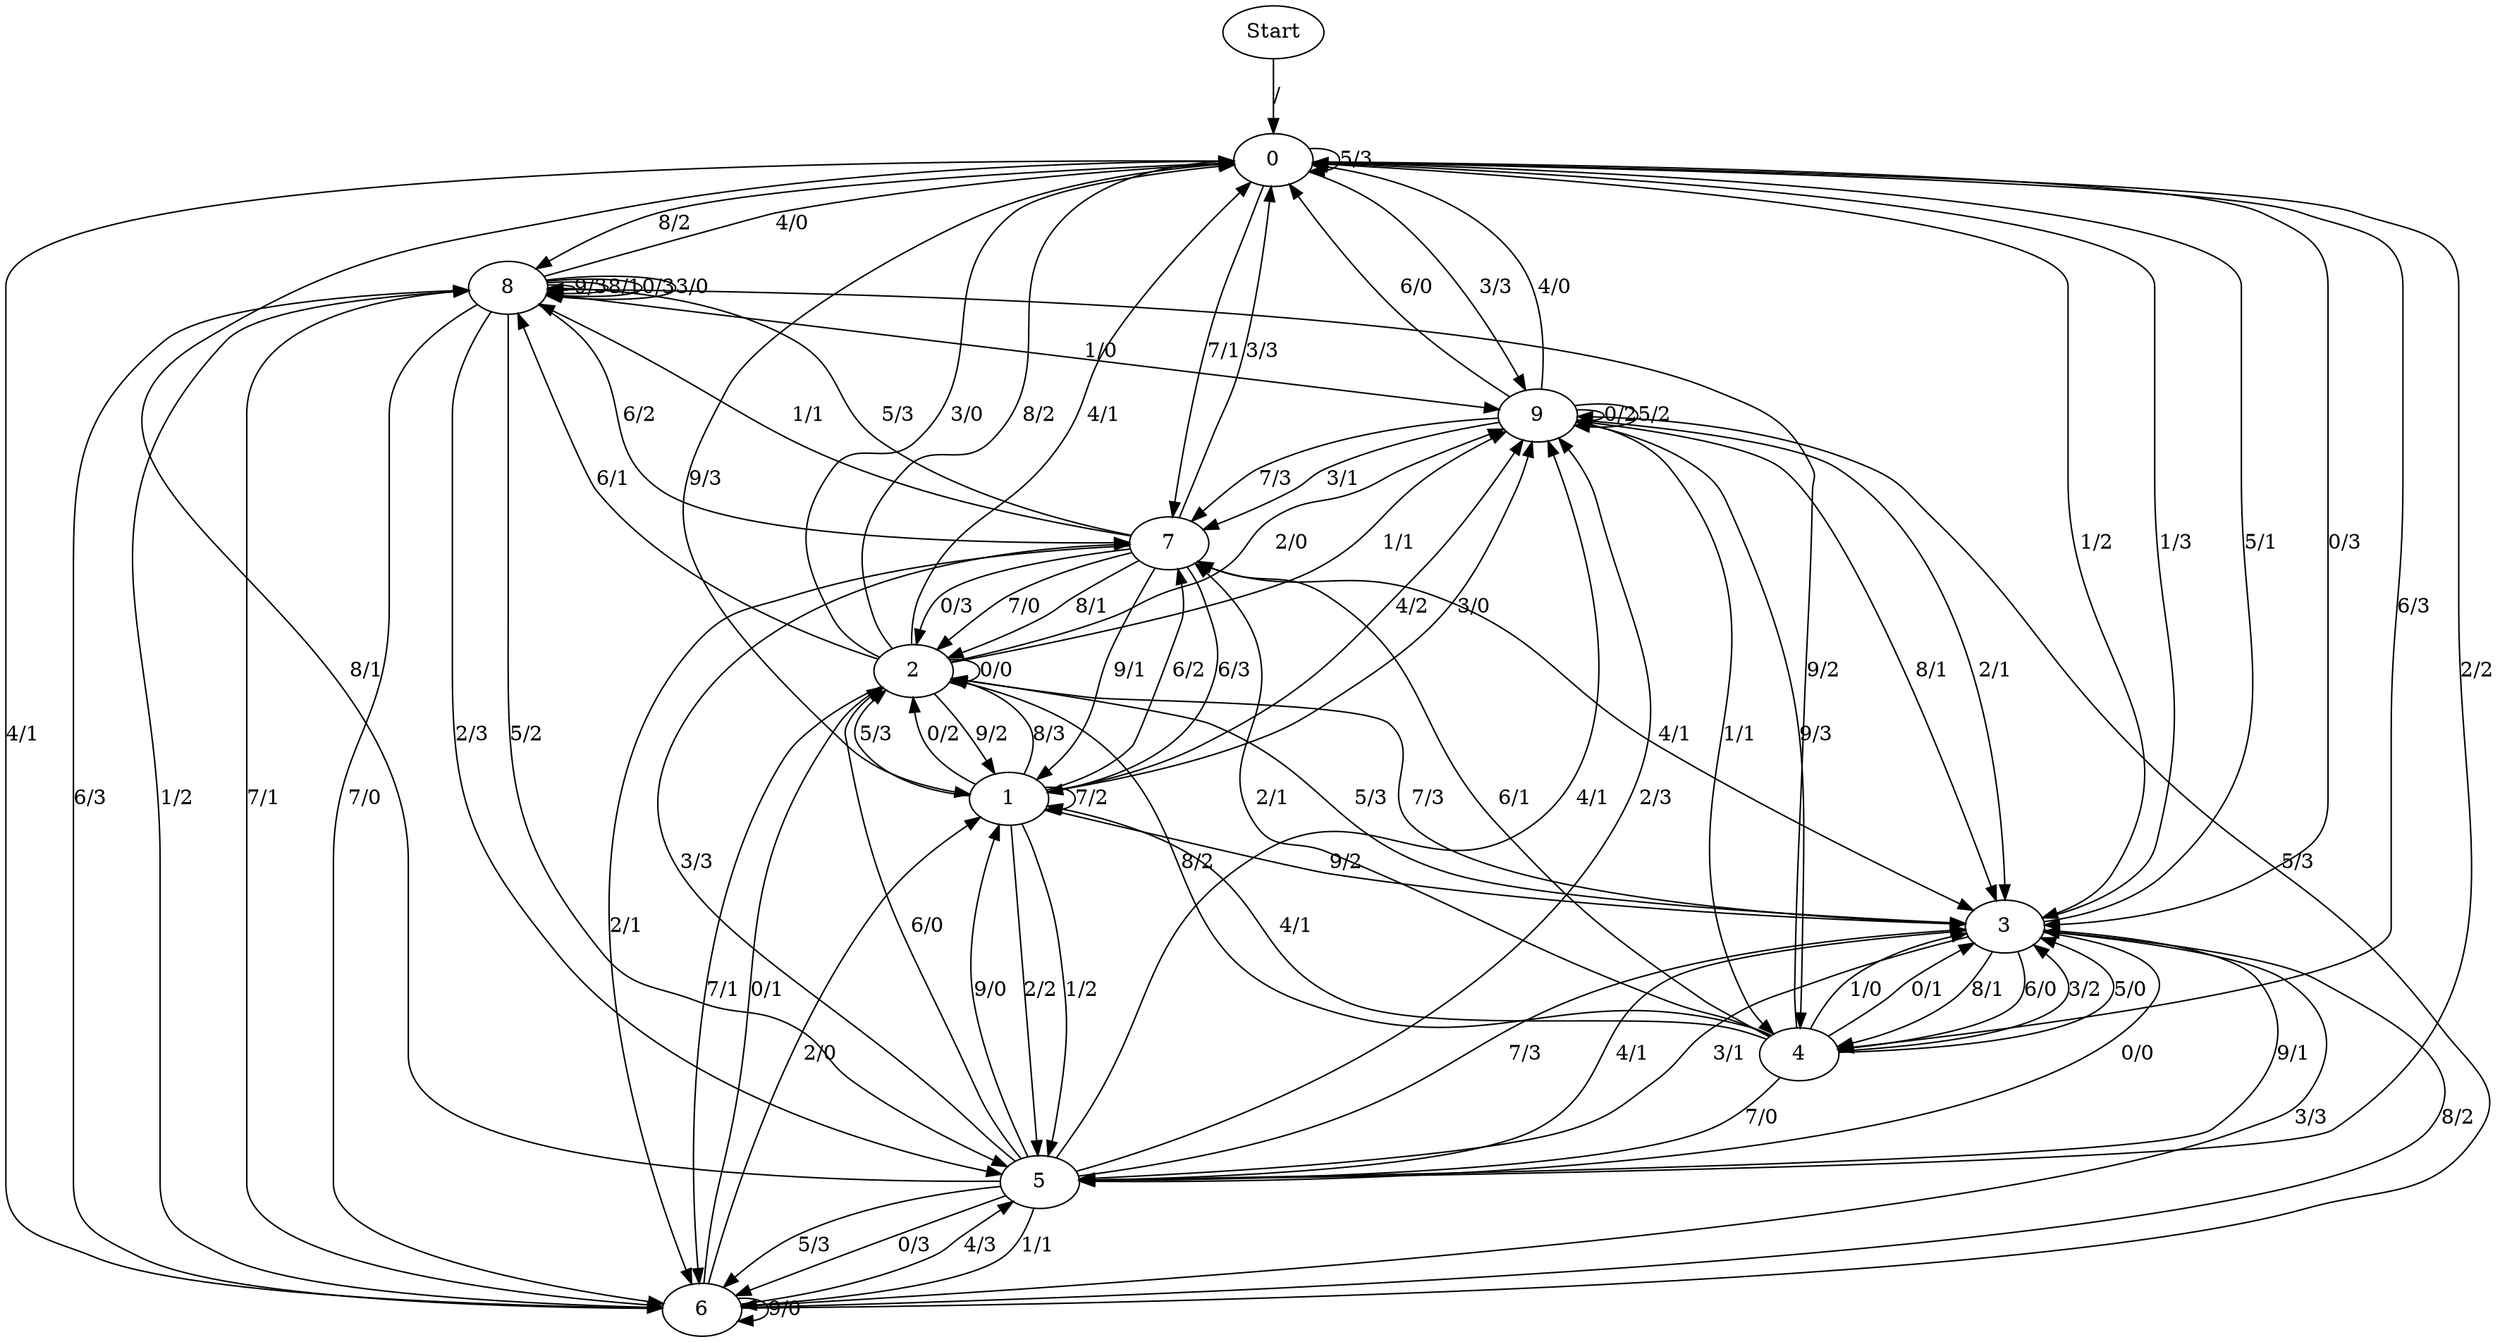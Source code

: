 digraph {
	Start -> 0 [label="/"]
	0 -> 8 [label="8/2"]
	0 -> 4 [label="6/3"]
	0 -> 3 [label="0/3"]
	0 -> 6 [label="4/1"]
	0 -> 0 [label="5/3"]
	0 -> 1 [label="9/3"]
	0 -> 5 [label="2/2"]
	0 -> 3 [label="1/2"]
	0 -> 7 [label="7/1"]
	0 -> 9 [label="3/3"]
	3 -> 2 [label="7/3"]
	3 -> 4 [label="6/0"]
	3 -> 5 [label="9/1"]
	3 -> 0 [label="1/3"]
	3 -> 5 [label="4/1"]
	3 -> 0 [label="5/1"]
	3 -> 5 [label="3/1"]
	3 -> 4 [label="8/1"]
	3 -> 5 [label="0/0"]
	5 -> 7 [label="3/3"]
	5 -> 1 [label="9/0"]
	5 -> 6 [label="0/3"]
	5 -> 0 [label="8/1"]
	5 -> 3 [label="7/3"]
	5 -> 9 [label="4/1"]
	5 -> 9 [label="2/3"]
	5 -> 2 [label="6/0"]
	5 -> 6 [label="1/1"]
	5 -> 6 [label="5/3"]
	9 -> 0 [label="4/0"]
	9 -> 7 [label="7/3"]
	9 -> 9 [label="0/2"]
	9 -> 3 [label="2/1"]
	9 -> 4 [label="1/1"]
	9 -> 3 [label="8/1"]
	9 -> 0 [label="6/0"]
	9 -> 4 [label="9/3"]
	9 -> 7 [label="3/1"]
	9 -> 9 [label="5/2"]
	4 -> 3 [label="3/2"]
	4 -> 7 [label="6/1"]
	4 -> 8 [label="9/2"]
	4 -> 1 [label="4/1"]
	4 -> 3 [label="5/0"]
	4 -> 5 [label="7/0"]
	4 -> 3 [label="1/0"]
	4 -> 2 [label="8/2"]
	4 -> 7 [label="2/1"]
	4 -> 3 [label="0/1"]
	8 -> 6 [label="7/0"]
	8 -> 7 [label="6/2"]
	8 -> 8 [label="9/3"]
	8 -> 0 [label="4/0"]
	8 -> 5 [label="5/2"]
	8 -> 8 [label="8/1"]
	8 -> 8 [label="0/3"]
	8 -> 8 [label="3/0"]
	8 -> 9 [label="1/0"]
	8 -> 5 [label="2/3"]
	6 -> 2 [label="0/1"]
	6 -> 3 [label="3/3"]
	6 -> 5 [label="4/3"]
	6 -> 8 [label="6/3"]
	6 -> 3 [label="8/2"]
	6 -> 6 [label="9/0"]
	6 -> 8 [label="1/2"]
	6 -> 1 [label="2/0"]
	6 -> 8 [label="7/1"]
	6 -> 9 [label="5/3"]
	1 -> 2 [label="8/3"]
	1 -> 1 [label="7/2"]
	1 -> 9 [label="4/2"]
	1 -> 5 [label="2/2"]
	1 -> 5 [label="1/2"]
	1 -> 2 [label="5/3"]
	1 -> 9 [label="3/0"]
	1 -> 7 [label="6/2"]
	1 -> 3 [label="9/2"]
	1 -> 2 [label="0/2"]
	7 -> 2 [label="0/3"]
	7 -> 2 [label="7/0"]
	7 -> 0 [label="3/3"]
	7 -> 8 [label="5/3"]
	7 -> 8 [label="1/1"]
	7 -> 3 [label="4/1"]
	7 -> 1 [label="6/3"]
	7 -> 1 [label="9/1"]
	7 -> 2 [label="8/1"]
	7 -> 6 [label="2/1"]
	2 -> 0 [label="3/0"]
	2 -> 8 [label="6/1"]
	2 -> 2 [label="0/0"]
	2 -> 9 [label="1/1"]
	2 -> 0 [label="8/2"]
	2 -> 1 [label="9/2"]
	2 -> 3 [label="5/3"]
	2 -> 6 [label="7/1"]
	2 -> 9 [label="2/0"]
	2 -> 0 [label="4/1"]
}